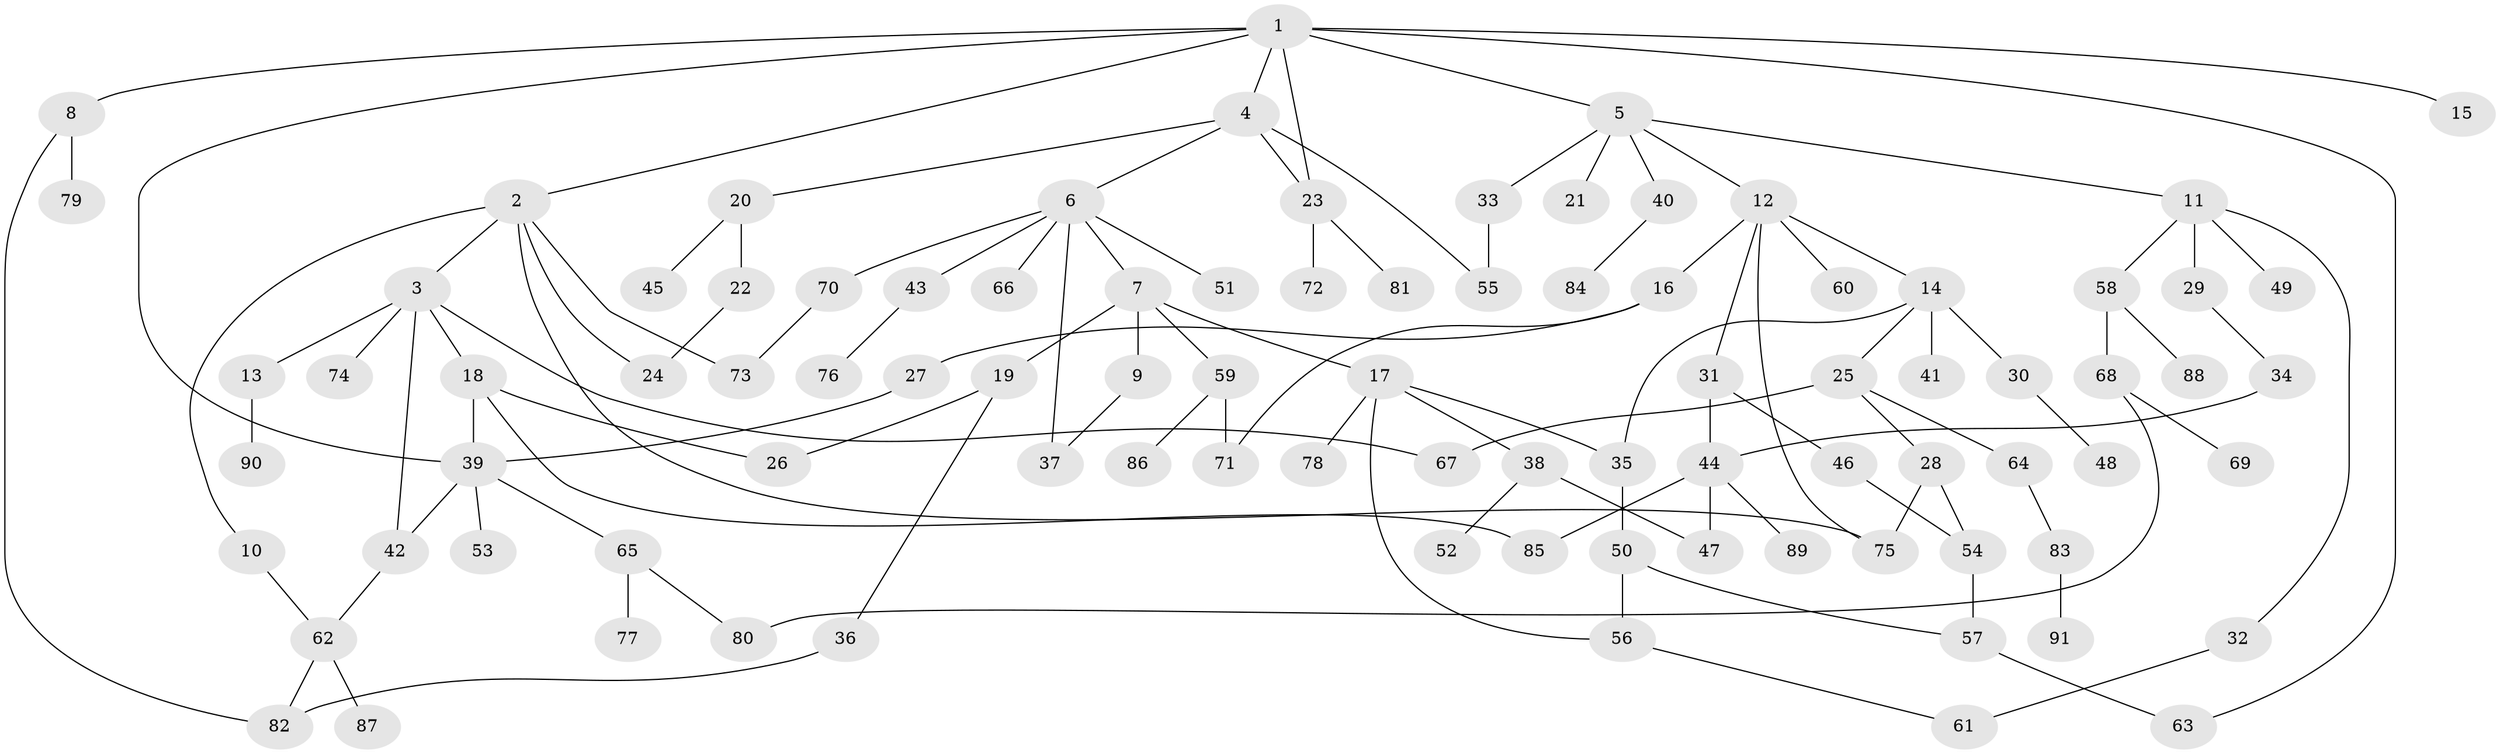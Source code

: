 // Generated by graph-tools (version 1.1) at 2025/49/03/09/25 03:49:19]
// undirected, 91 vertices, 116 edges
graph export_dot {
graph [start="1"]
  node [color=gray90,style=filled];
  1;
  2;
  3;
  4;
  5;
  6;
  7;
  8;
  9;
  10;
  11;
  12;
  13;
  14;
  15;
  16;
  17;
  18;
  19;
  20;
  21;
  22;
  23;
  24;
  25;
  26;
  27;
  28;
  29;
  30;
  31;
  32;
  33;
  34;
  35;
  36;
  37;
  38;
  39;
  40;
  41;
  42;
  43;
  44;
  45;
  46;
  47;
  48;
  49;
  50;
  51;
  52;
  53;
  54;
  55;
  56;
  57;
  58;
  59;
  60;
  61;
  62;
  63;
  64;
  65;
  66;
  67;
  68;
  69;
  70;
  71;
  72;
  73;
  74;
  75;
  76;
  77;
  78;
  79;
  80;
  81;
  82;
  83;
  84;
  85;
  86;
  87;
  88;
  89;
  90;
  91;
  1 -- 2;
  1 -- 4;
  1 -- 5;
  1 -- 8;
  1 -- 15;
  1 -- 39;
  1 -- 63;
  1 -- 23;
  2 -- 3;
  2 -- 10;
  2 -- 73;
  2 -- 24;
  2 -- 75;
  3 -- 13;
  3 -- 18;
  3 -- 42;
  3 -- 67;
  3 -- 74;
  4 -- 6;
  4 -- 20;
  4 -- 23;
  4 -- 55;
  5 -- 11;
  5 -- 12;
  5 -- 21;
  5 -- 33;
  5 -- 40;
  6 -- 7;
  6 -- 43;
  6 -- 51;
  6 -- 66;
  6 -- 70;
  6 -- 37;
  7 -- 9;
  7 -- 17;
  7 -- 19;
  7 -- 59;
  8 -- 79;
  8 -- 82;
  9 -- 37;
  10 -- 62;
  11 -- 29;
  11 -- 32;
  11 -- 49;
  11 -- 58;
  12 -- 14;
  12 -- 16;
  12 -- 31;
  12 -- 60;
  12 -- 75;
  13 -- 90;
  14 -- 25;
  14 -- 30;
  14 -- 41;
  14 -- 35;
  16 -- 27;
  16 -- 71;
  17 -- 35;
  17 -- 38;
  17 -- 78;
  17 -- 56;
  18 -- 85;
  18 -- 26;
  18 -- 39;
  19 -- 26;
  19 -- 36;
  20 -- 22;
  20 -- 45;
  22 -- 24;
  23 -- 72;
  23 -- 81;
  25 -- 28;
  25 -- 64;
  25 -- 67;
  27 -- 39;
  28 -- 75;
  28 -- 54;
  29 -- 34;
  30 -- 48;
  31 -- 44;
  31 -- 46;
  32 -- 61;
  33 -- 55;
  34 -- 44;
  35 -- 50;
  36 -- 82;
  38 -- 52;
  38 -- 47;
  39 -- 53;
  39 -- 65;
  39 -- 42;
  40 -- 84;
  42 -- 62;
  43 -- 76;
  44 -- 47;
  44 -- 89;
  44 -- 85;
  46 -- 54;
  50 -- 56;
  50 -- 57;
  54 -- 57;
  56 -- 61;
  57 -- 63;
  58 -- 68;
  58 -- 88;
  59 -- 86;
  59 -- 71;
  62 -- 87;
  62 -- 82;
  64 -- 83;
  65 -- 77;
  65 -- 80;
  68 -- 69;
  68 -- 80;
  70 -- 73;
  83 -- 91;
}
